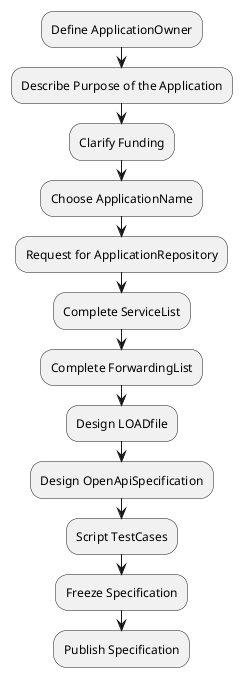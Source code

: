 @startuml Workflow for Specifying Applications
:Define ApplicationOwner;
:Describe Purpose of the Application;
:Clarify Funding;
:Choose ApplicationName;
:Request for ApplicationRepository;
:Complete ServiceList;
:Complete ForwardingList;
:Design LOADfile;
:Design OpenApiSpecification;
:Script TestCases;
:Freeze Specification;
:Publish Specification;
@enduml